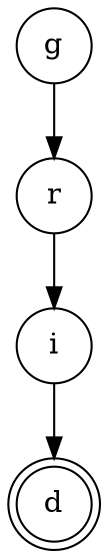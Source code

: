 digraph {   
    node [shape = doublecircle, color = black] d ;
    node [shape = circle];
    node [color= black];
    g -> r -> i -> d;	
}